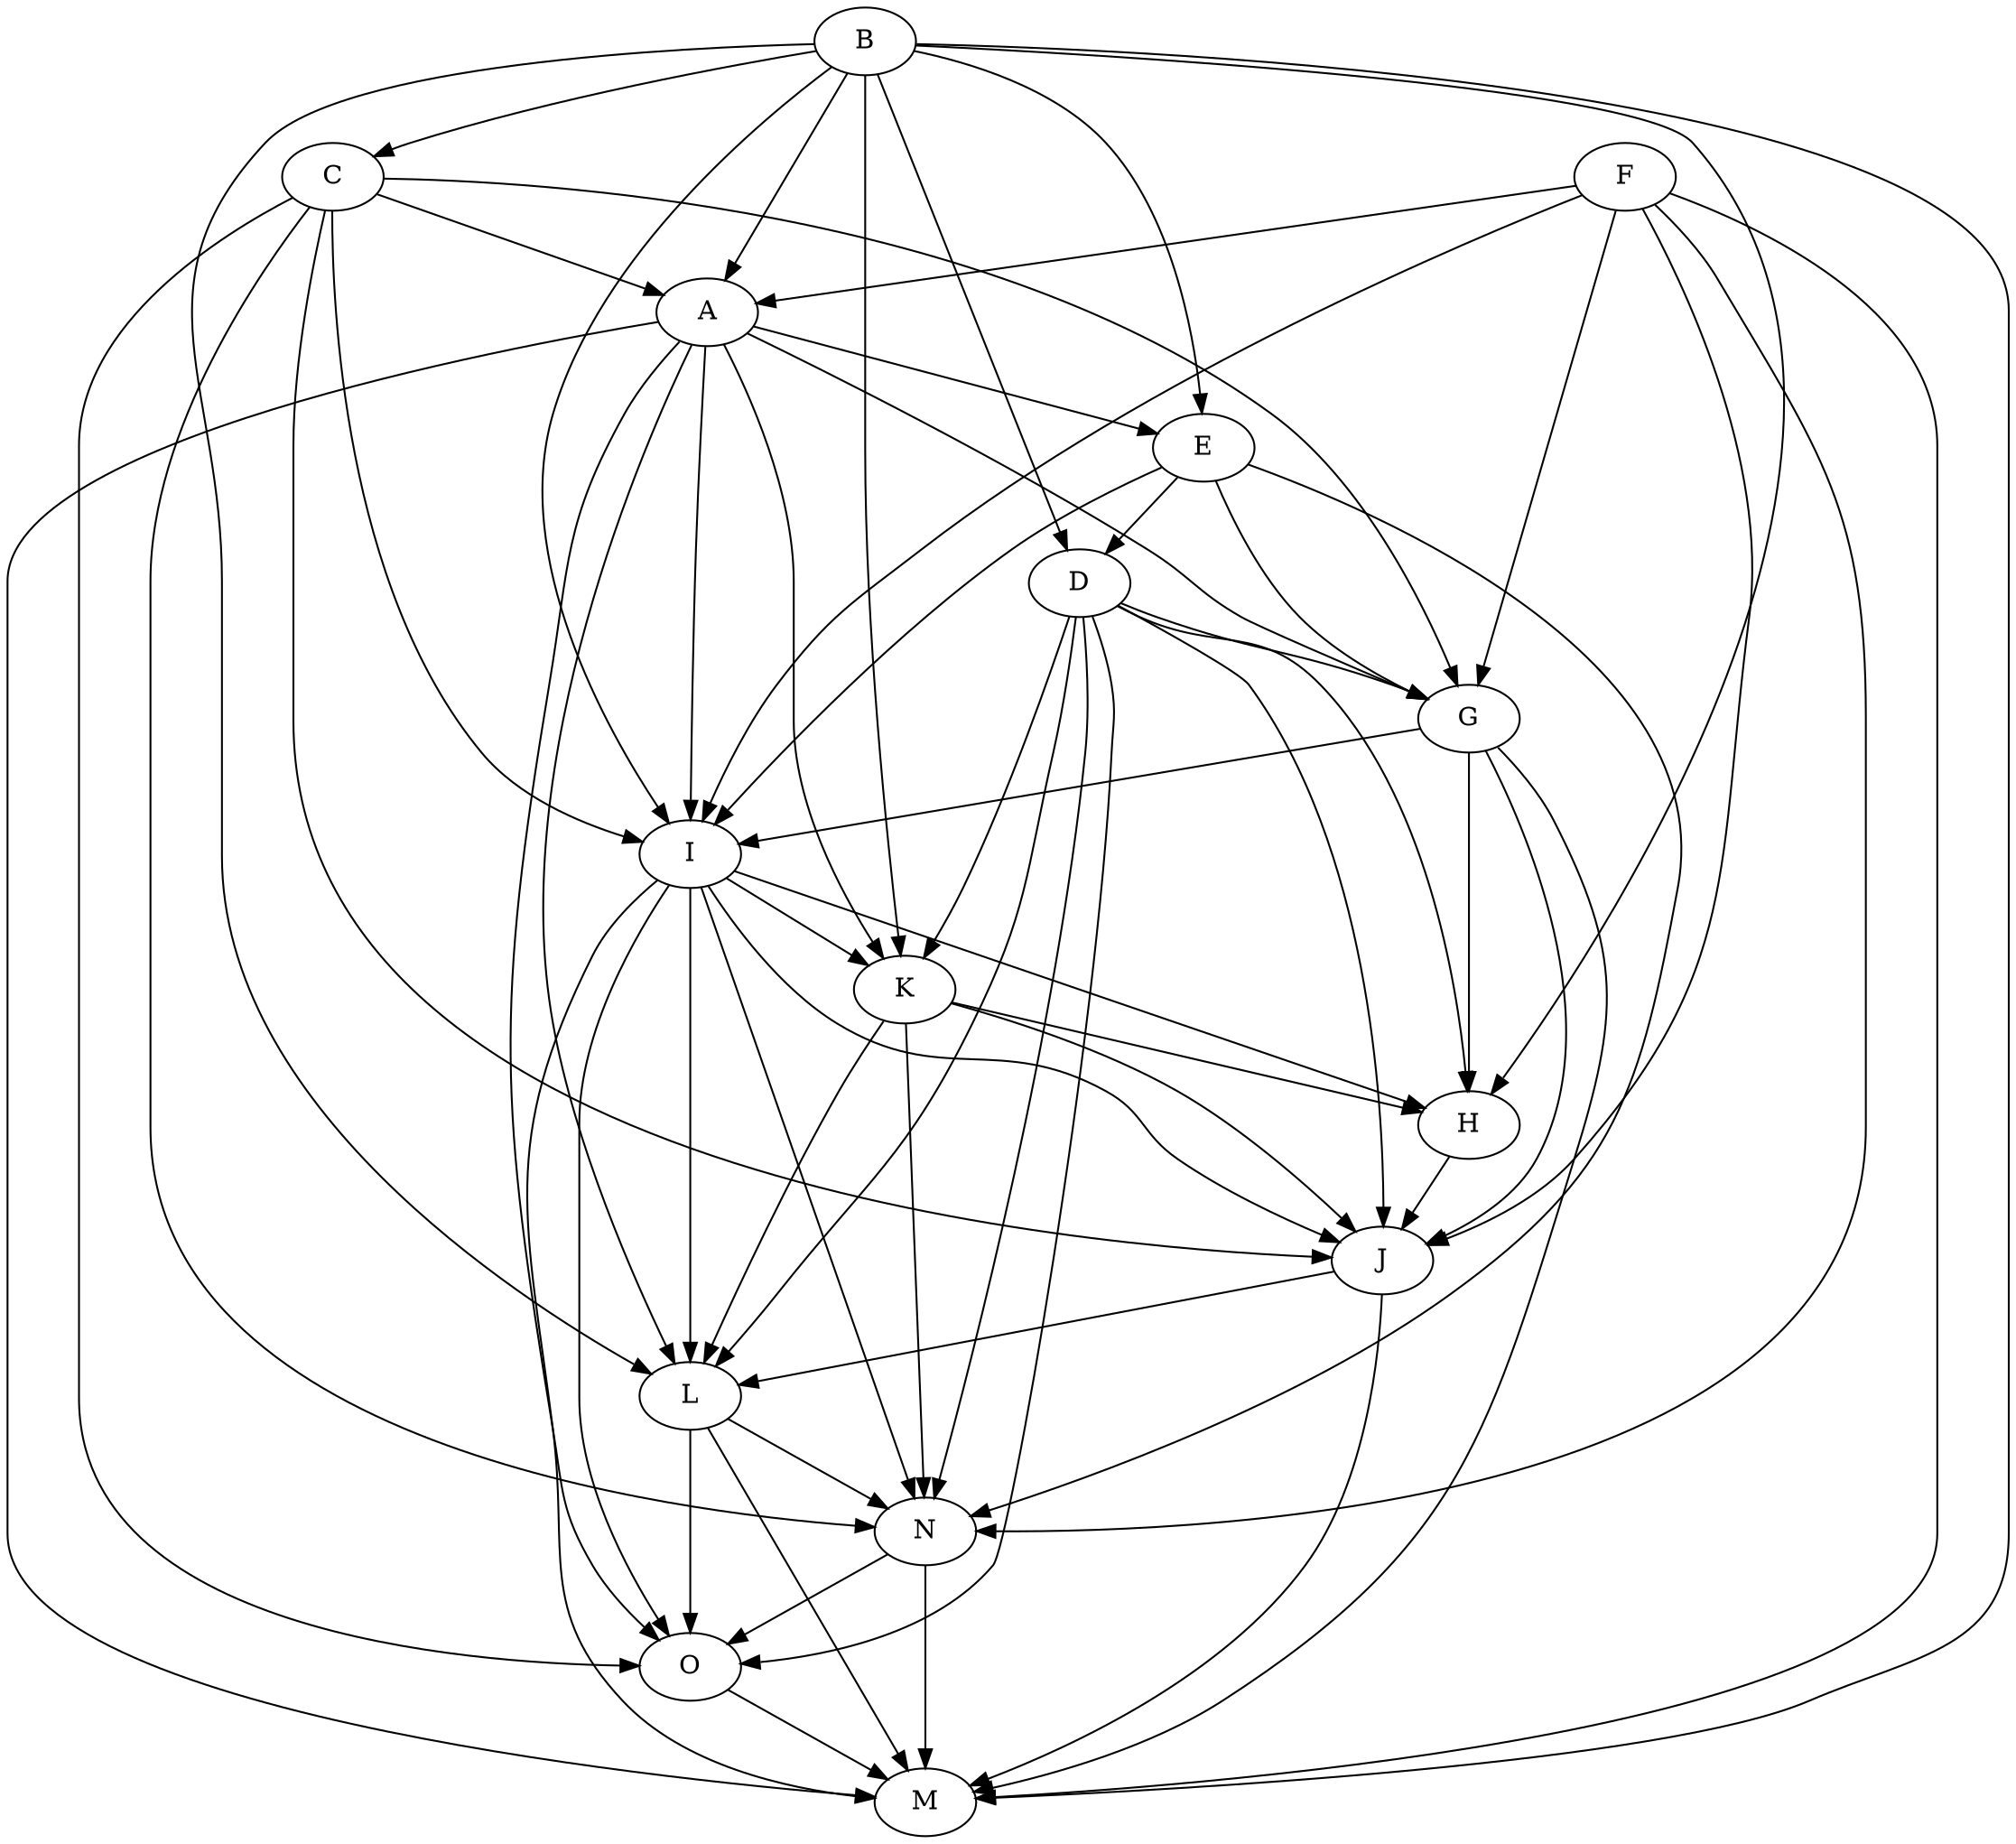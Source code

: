 // Graph
digraph {
	A -> E
	A -> G
	A -> I
	A -> K
	A -> L
	A -> M
	A -> O
	B -> A
	B -> C
	B -> D
	B -> E
	B -> H
	B -> I
	B -> K
	B -> L
	B -> M
	C -> A
	C -> G
	C -> I
	C -> J
	C -> N
	C -> O
	D -> G
	D -> H
	D -> J
	D -> K
	D -> L
	D -> N
	D -> O
	E -> D
	E -> G
	E -> I
	E -> N
	F -> A
	F -> G
	F -> I
	F -> J
	F -> M
	F -> N
	G -> H
	G -> I
	G -> J
	G -> M
	H -> J
	I -> H
	I -> J
	I -> K
	I -> L
	I -> M
	I -> N
	I -> O
	J -> L
	J -> M
	K -> H
	K -> J
	K -> L
	K -> N
	L -> M
	L -> N
	L -> O
	N -> M
	N -> O
	O -> M
}

